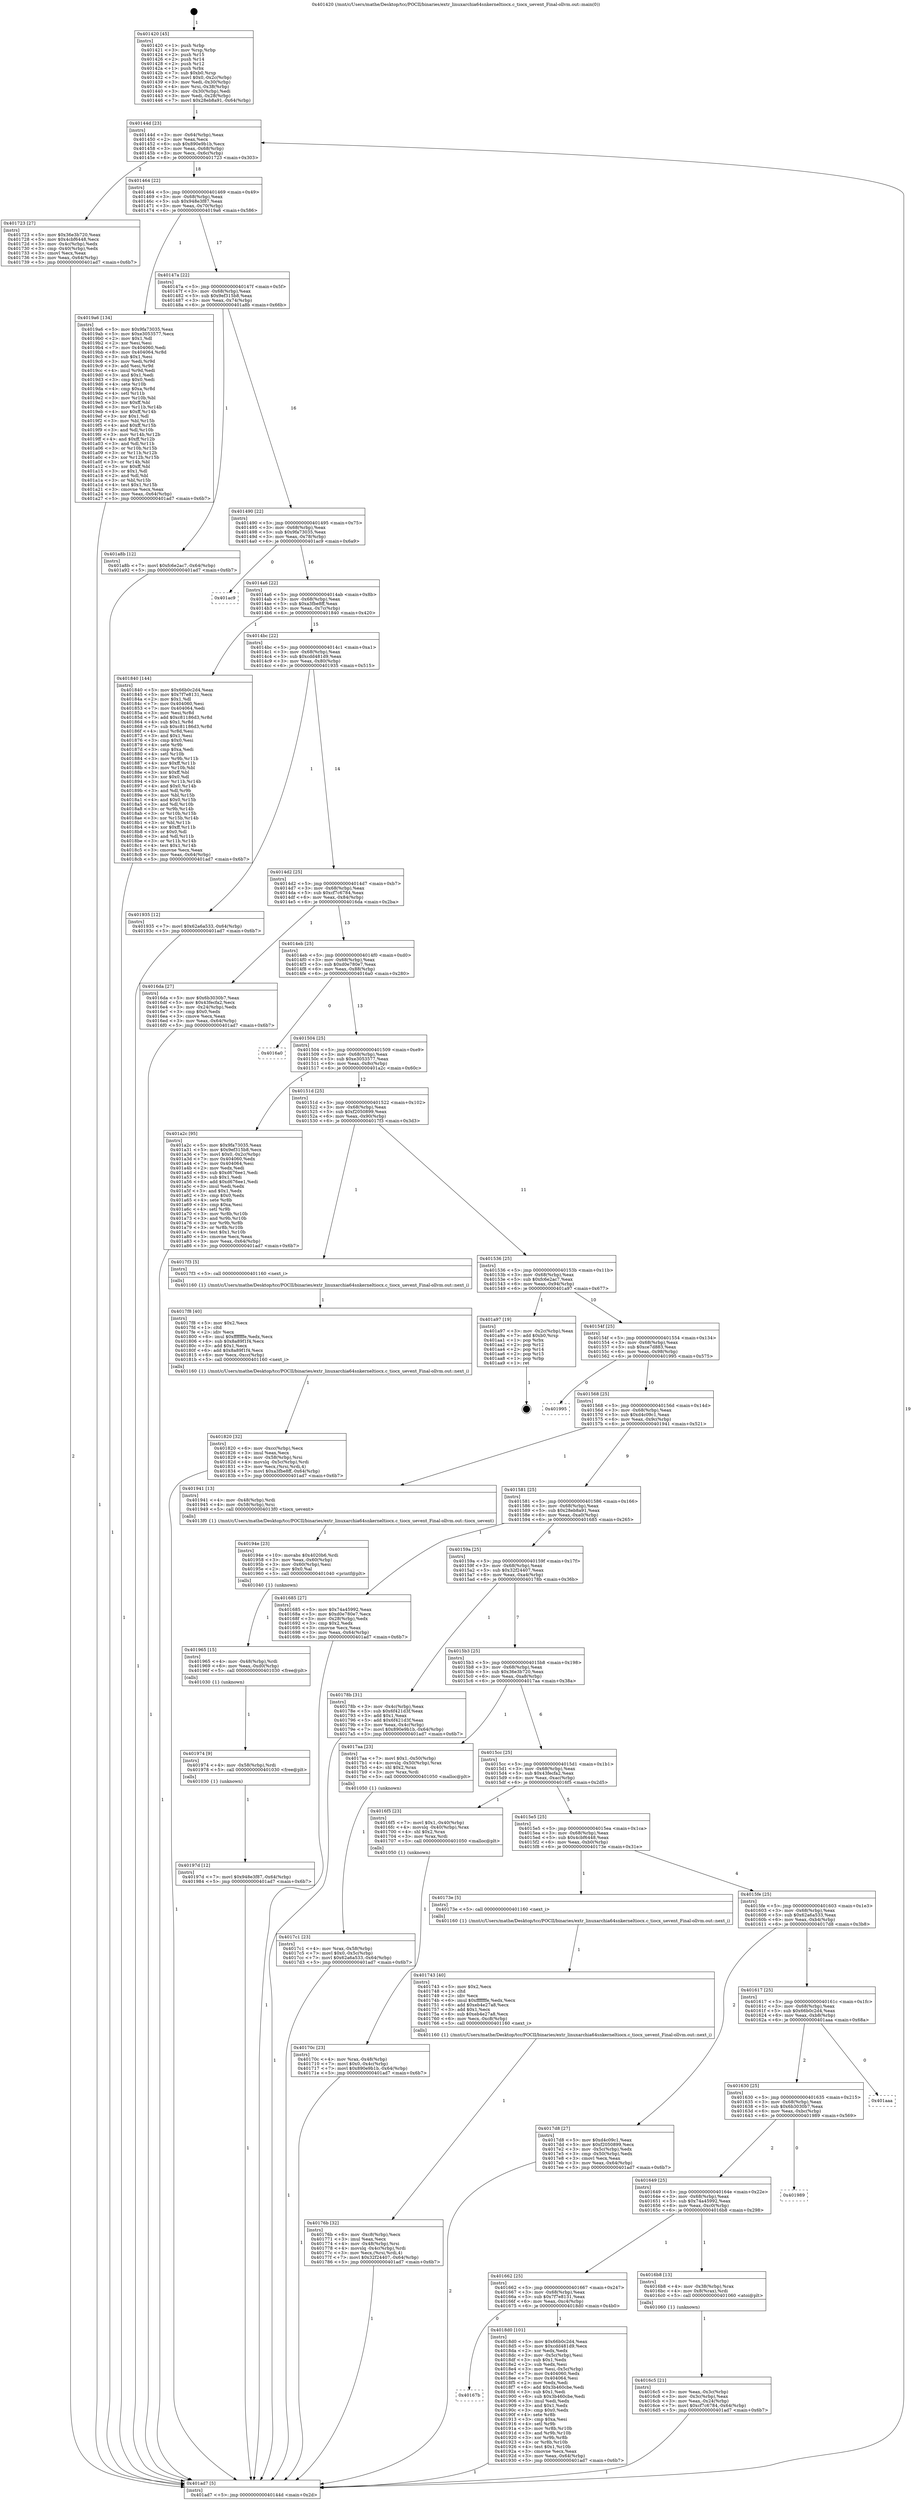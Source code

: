 digraph "0x401420" {
  label = "0x401420 (/mnt/c/Users/mathe/Desktop/tcc/POCII/binaries/extr_linuxarchia64snkerneltiocx.c_tiocx_uevent_Final-ollvm.out::main(0))"
  labelloc = "t"
  node[shape=record]

  Entry [label="",width=0.3,height=0.3,shape=circle,fillcolor=black,style=filled]
  "0x40144d" [label="{
     0x40144d [23]\l
     | [instrs]\l
     &nbsp;&nbsp;0x40144d \<+3\>: mov -0x64(%rbp),%eax\l
     &nbsp;&nbsp;0x401450 \<+2\>: mov %eax,%ecx\l
     &nbsp;&nbsp;0x401452 \<+6\>: sub $0x890e9b1b,%ecx\l
     &nbsp;&nbsp;0x401458 \<+3\>: mov %eax,-0x68(%rbp)\l
     &nbsp;&nbsp;0x40145b \<+3\>: mov %ecx,-0x6c(%rbp)\l
     &nbsp;&nbsp;0x40145e \<+6\>: je 0000000000401723 \<main+0x303\>\l
  }"]
  "0x401723" [label="{
     0x401723 [27]\l
     | [instrs]\l
     &nbsp;&nbsp;0x401723 \<+5\>: mov $0x36e3b720,%eax\l
     &nbsp;&nbsp;0x401728 \<+5\>: mov $0x4cbf6448,%ecx\l
     &nbsp;&nbsp;0x40172d \<+3\>: mov -0x4c(%rbp),%edx\l
     &nbsp;&nbsp;0x401730 \<+3\>: cmp -0x40(%rbp),%edx\l
     &nbsp;&nbsp;0x401733 \<+3\>: cmovl %ecx,%eax\l
     &nbsp;&nbsp;0x401736 \<+3\>: mov %eax,-0x64(%rbp)\l
     &nbsp;&nbsp;0x401739 \<+5\>: jmp 0000000000401ad7 \<main+0x6b7\>\l
  }"]
  "0x401464" [label="{
     0x401464 [22]\l
     | [instrs]\l
     &nbsp;&nbsp;0x401464 \<+5\>: jmp 0000000000401469 \<main+0x49\>\l
     &nbsp;&nbsp;0x401469 \<+3\>: mov -0x68(%rbp),%eax\l
     &nbsp;&nbsp;0x40146c \<+5\>: sub $0x948e3f87,%eax\l
     &nbsp;&nbsp;0x401471 \<+3\>: mov %eax,-0x70(%rbp)\l
     &nbsp;&nbsp;0x401474 \<+6\>: je 00000000004019a6 \<main+0x586\>\l
  }"]
  Exit [label="",width=0.3,height=0.3,shape=circle,fillcolor=black,style=filled,peripheries=2]
  "0x4019a6" [label="{
     0x4019a6 [134]\l
     | [instrs]\l
     &nbsp;&nbsp;0x4019a6 \<+5\>: mov $0x9fa73035,%eax\l
     &nbsp;&nbsp;0x4019ab \<+5\>: mov $0xe3053577,%ecx\l
     &nbsp;&nbsp;0x4019b0 \<+2\>: mov $0x1,%dl\l
     &nbsp;&nbsp;0x4019b2 \<+2\>: xor %esi,%esi\l
     &nbsp;&nbsp;0x4019b4 \<+7\>: mov 0x404060,%edi\l
     &nbsp;&nbsp;0x4019bb \<+8\>: mov 0x404064,%r8d\l
     &nbsp;&nbsp;0x4019c3 \<+3\>: sub $0x1,%esi\l
     &nbsp;&nbsp;0x4019c6 \<+3\>: mov %edi,%r9d\l
     &nbsp;&nbsp;0x4019c9 \<+3\>: add %esi,%r9d\l
     &nbsp;&nbsp;0x4019cc \<+4\>: imul %r9d,%edi\l
     &nbsp;&nbsp;0x4019d0 \<+3\>: and $0x1,%edi\l
     &nbsp;&nbsp;0x4019d3 \<+3\>: cmp $0x0,%edi\l
     &nbsp;&nbsp;0x4019d6 \<+4\>: sete %r10b\l
     &nbsp;&nbsp;0x4019da \<+4\>: cmp $0xa,%r8d\l
     &nbsp;&nbsp;0x4019de \<+4\>: setl %r11b\l
     &nbsp;&nbsp;0x4019e2 \<+3\>: mov %r10b,%bl\l
     &nbsp;&nbsp;0x4019e5 \<+3\>: xor $0xff,%bl\l
     &nbsp;&nbsp;0x4019e8 \<+3\>: mov %r11b,%r14b\l
     &nbsp;&nbsp;0x4019eb \<+4\>: xor $0xff,%r14b\l
     &nbsp;&nbsp;0x4019ef \<+3\>: xor $0x1,%dl\l
     &nbsp;&nbsp;0x4019f2 \<+3\>: mov %bl,%r15b\l
     &nbsp;&nbsp;0x4019f5 \<+4\>: and $0xff,%r15b\l
     &nbsp;&nbsp;0x4019f9 \<+3\>: and %dl,%r10b\l
     &nbsp;&nbsp;0x4019fc \<+3\>: mov %r14b,%r12b\l
     &nbsp;&nbsp;0x4019ff \<+4\>: and $0xff,%r12b\l
     &nbsp;&nbsp;0x401a03 \<+3\>: and %dl,%r11b\l
     &nbsp;&nbsp;0x401a06 \<+3\>: or %r10b,%r15b\l
     &nbsp;&nbsp;0x401a09 \<+3\>: or %r11b,%r12b\l
     &nbsp;&nbsp;0x401a0c \<+3\>: xor %r12b,%r15b\l
     &nbsp;&nbsp;0x401a0f \<+3\>: or %r14b,%bl\l
     &nbsp;&nbsp;0x401a12 \<+3\>: xor $0xff,%bl\l
     &nbsp;&nbsp;0x401a15 \<+3\>: or $0x1,%dl\l
     &nbsp;&nbsp;0x401a18 \<+2\>: and %dl,%bl\l
     &nbsp;&nbsp;0x401a1a \<+3\>: or %bl,%r15b\l
     &nbsp;&nbsp;0x401a1d \<+4\>: test $0x1,%r15b\l
     &nbsp;&nbsp;0x401a21 \<+3\>: cmovne %ecx,%eax\l
     &nbsp;&nbsp;0x401a24 \<+3\>: mov %eax,-0x64(%rbp)\l
     &nbsp;&nbsp;0x401a27 \<+5\>: jmp 0000000000401ad7 \<main+0x6b7\>\l
  }"]
  "0x40147a" [label="{
     0x40147a [22]\l
     | [instrs]\l
     &nbsp;&nbsp;0x40147a \<+5\>: jmp 000000000040147f \<main+0x5f\>\l
     &nbsp;&nbsp;0x40147f \<+3\>: mov -0x68(%rbp),%eax\l
     &nbsp;&nbsp;0x401482 \<+5\>: sub $0x9ef315b8,%eax\l
     &nbsp;&nbsp;0x401487 \<+3\>: mov %eax,-0x74(%rbp)\l
     &nbsp;&nbsp;0x40148a \<+6\>: je 0000000000401a8b \<main+0x66b\>\l
  }"]
  "0x40197d" [label="{
     0x40197d [12]\l
     | [instrs]\l
     &nbsp;&nbsp;0x40197d \<+7\>: movl $0x948e3f87,-0x64(%rbp)\l
     &nbsp;&nbsp;0x401984 \<+5\>: jmp 0000000000401ad7 \<main+0x6b7\>\l
  }"]
  "0x401a8b" [label="{
     0x401a8b [12]\l
     | [instrs]\l
     &nbsp;&nbsp;0x401a8b \<+7\>: movl $0xfc6e2ac7,-0x64(%rbp)\l
     &nbsp;&nbsp;0x401a92 \<+5\>: jmp 0000000000401ad7 \<main+0x6b7\>\l
  }"]
  "0x401490" [label="{
     0x401490 [22]\l
     | [instrs]\l
     &nbsp;&nbsp;0x401490 \<+5\>: jmp 0000000000401495 \<main+0x75\>\l
     &nbsp;&nbsp;0x401495 \<+3\>: mov -0x68(%rbp),%eax\l
     &nbsp;&nbsp;0x401498 \<+5\>: sub $0x9fa73035,%eax\l
     &nbsp;&nbsp;0x40149d \<+3\>: mov %eax,-0x78(%rbp)\l
     &nbsp;&nbsp;0x4014a0 \<+6\>: je 0000000000401ac9 \<main+0x6a9\>\l
  }"]
  "0x401974" [label="{
     0x401974 [9]\l
     | [instrs]\l
     &nbsp;&nbsp;0x401974 \<+4\>: mov -0x58(%rbp),%rdi\l
     &nbsp;&nbsp;0x401978 \<+5\>: call 0000000000401030 \<free@plt\>\l
     | [calls]\l
     &nbsp;&nbsp;0x401030 \{1\} (unknown)\l
  }"]
  "0x401ac9" [label="{
     0x401ac9\l
  }", style=dashed]
  "0x4014a6" [label="{
     0x4014a6 [22]\l
     | [instrs]\l
     &nbsp;&nbsp;0x4014a6 \<+5\>: jmp 00000000004014ab \<main+0x8b\>\l
     &nbsp;&nbsp;0x4014ab \<+3\>: mov -0x68(%rbp),%eax\l
     &nbsp;&nbsp;0x4014ae \<+5\>: sub $0xa3fbe8ff,%eax\l
     &nbsp;&nbsp;0x4014b3 \<+3\>: mov %eax,-0x7c(%rbp)\l
     &nbsp;&nbsp;0x4014b6 \<+6\>: je 0000000000401840 \<main+0x420\>\l
  }"]
  "0x401965" [label="{
     0x401965 [15]\l
     | [instrs]\l
     &nbsp;&nbsp;0x401965 \<+4\>: mov -0x48(%rbp),%rdi\l
     &nbsp;&nbsp;0x401969 \<+6\>: mov %eax,-0xd0(%rbp)\l
     &nbsp;&nbsp;0x40196f \<+5\>: call 0000000000401030 \<free@plt\>\l
     | [calls]\l
     &nbsp;&nbsp;0x401030 \{1\} (unknown)\l
  }"]
  "0x401840" [label="{
     0x401840 [144]\l
     | [instrs]\l
     &nbsp;&nbsp;0x401840 \<+5\>: mov $0x66b0c2d4,%eax\l
     &nbsp;&nbsp;0x401845 \<+5\>: mov $0x7f7e8131,%ecx\l
     &nbsp;&nbsp;0x40184a \<+2\>: mov $0x1,%dl\l
     &nbsp;&nbsp;0x40184c \<+7\>: mov 0x404060,%esi\l
     &nbsp;&nbsp;0x401853 \<+7\>: mov 0x404064,%edi\l
     &nbsp;&nbsp;0x40185a \<+3\>: mov %esi,%r8d\l
     &nbsp;&nbsp;0x40185d \<+7\>: add $0xc81186d3,%r8d\l
     &nbsp;&nbsp;0x401864 \<+4\>: sub $0x1,%r8d\l
     &nbsp;&nbsp;0x401868 \<+7\>: sub $0xc81186d3,%r8d\l
     &nbsp;&nbsp;0x40186f \<+4\>: imul %r8d,%esi\l
     &nbsp;&nbsp;0x401873 \<+3\>: and $0x1,%esi\l
     &nbsp;&nbsp;0x401876 \<+3\>: cmp $0x0,%esi\l
     &nbsp;&nbsp;0x401879 \<+4\>: sete %r9b\l
     &nbsp;&nbsp;0x40187d \<+3\>: cmp $0xa,%edi\l
     &nbsp;&nbsp;0x401880 \<+4\>: setl %r10b\l
     &nbsp;&nbsp;0x401884 \<+3\>: mov %r9b,%r11b\l
     &nbsp;&nbsp;0x401887 \<+4\>: xor $0xff,%r11b\l
     &nbsp;&nbsp;0x40188b \<+3\>: mov %r10b,%bl\l
     &nbsp;&nbsp;0x40188e \<+3\>: xor $0xff,%bl\l
     &nbsp;&nbsp;0x401891 \<+3\>: xor $0x0,%dl\l
     &nbsp;&nbsp;0x401894 \<+3\>: mov %r11b,%r14b\l
     &nbsp;&nbsp;0x401897 \<+4\>: and $0x0,%r14b\l
     &nbsp;&nbsp;0x40189b \<+3\>: and %dl,%r9b\l
     &nbsp;&nbsp;0x40189e \<+3\>: mov %bl,%r15b\l
     &nbsp;&nbsp;0x4018a1 \<+4\>: and $0x0,%r15b\l
     &nbsp;&nbsp;0x4018a5 \<+3\>: and %dl,%r10b\l
     &nbsp;&nbsp;0x4018a8 \<+3\>: or %r9b,%r14b\l
     &nbsp;&nbsp;0x4018ab \<+3\>: or %r10b,%r15b\l
     &nbsp;&nbsp;0x4018ae \<+3\>: xor %r15b,%r14b\l
     &nbsp;&nbsp;0x4018b1 \<+3\>: or %bl,%r11b\l
     &nbsp;&nbsp;0x4018b4 \<+4\>: xor $0xff,%r11b\l
     &nbsp;&nbsp;0x4018b8 \<+3\>: or $0x0,%dl\l
     &nbsp;&nbsp;0x4018bb \<+3\>: and %dl,%r11b\l
     &nbsp;&nbsp;0x4018be \<+3\>: or %r11b,%r14b\l
     &nbsp;&nbsp;0x4018c1 \<+4\>: test $0x1,%r14b\l
     &nbsp;&nbsp;0x4018c5 \<+3\>: cmovne %ecx,%eax\l
     &nbsp;&nbsp;0x4018c8 \<+3\>: mov %eax,-0x64(%rbp)\l
     &nbsp;&nbsp;0x4018cb \<+5\>: jmp 0000000000401ad7 \<main+0x6b7\>\l
  }"]
  "0x4014bc" [label="{
     0x4014bc [22]\l
     | [instrs]\l
     &nbsp;&nbsp;0x4014bc \<+5\>: jmp 00000000004014c1 \<main+0xa1\>\l
     &nbsp;&nbsp;0x4014c1 \<+3\>: mov -0x68(%rbp),%eax\l
     &nbsp;&nbsp;0x4014c4 \<+5\>: sub $0xcdd481d9,%eax\l
     &nbsp;&nbsp;0x4014c9 \<+3\>: mov %eax,-0x80(%rbp)\l
     &nbsp;&nbsp;0x4014cc \<+6\>: je 0000000000401935 \<main+0x515\>\l
  }"]
  "0x40194e" [label="{
     0x40194e [23]\l
     | [instrs]\l
     &nbsp;&nbsp;0x40194e \<+10\>: movabs $0x4020b6,%rdi\l
     &nbsp;&nbsp;0x401958 \<+3\>: mov %eax,-0x60(%rbp)\l
     &nbsp;&nbsp;0x40195b \<+3\>: mov -0x60(%rbp),%esi\l
     &nbsp;&nbsp;0x40195e \<+2\>: mov $0x0,%al\l
     &nbsp;&nbsp;0x401960 \<+5\>: call 0000000000401040 \<printf@plt\>\l
     | [calls]\l
     &nbsp;&nbsp;0x401040 \{1\} (unknown)\l
  }"]
  "0x401935" [label="{
     0x401935 [12]\l
     | [instrs]\l
     &nbsp;&nbsp;0x401935 \<+7\>: movl $0x62a6a533,-0x64(%rbp)\l
     &nbsp;&nbsp;0x40193c \<+5\>: jmp 0000000000401ad7 \<main+0x6b7\>\l
  }"]
  "0x4014d2" [label="{
     0x4014d2 [25]\l
     | [instrs]\l
     &nbsp;&nbsp;0x4014d2 \<+5\>: jmp 00000000004014d7 \<main+0xb7\>\l
     &nbsp;&nbsp;0x4014d7 \<+3\>: mov -0x68(%rbp),%eax\l
     &nbsp;&nbsp;0x4014da \<+5\>: sub $0xcf7c6784,%eax\l
     &nbsp;&nbsp;0x4014df \<+6\>: mov %eax,-0x84(%rbp)\l
     &nbsp;&nbsp;0x4014e5 \<+6\>: je 00000000004016da \<main+0x2ba\>\l
  }"]
  "0x40167b" [label="{
     0x40167b\l
  }", style=dashed]
  "0x4016da" [label="{
     0x4016da [27]\l
     | [instrs]\l
     &nbsp;&nbsp;0x4016da \<+5\>: mov $0x6b3030b7,%eax\l
     &nbsp;&nbsp;0x4016df \<+5\>: mov $0x43fecfa2,%ecx\l
     &nbsp;&nbsp;0x4016e4 \<+3\>: mov -0x24(%rbp),%edx\l
     &nbsp;&nbsp;0x4016e7 \<+3\>: cmp $0x0,%edx\l
     &nbsp;&nbsp;0x4016ea \<+3\>: cmove %ecx,%eax\l
     &nbsp;&nbsp;0x4016ed \<+3\>: mov %eax,-0x64(%rbp)\l
     &nbsp;&nbsp;0x4016f0 \<+5\>: jmp 0000000000401ad7 \<main+0x6b7\>\l
  }"]
  "0x4014eb" [label="{
     0x4014eb [25]\l
     | [instrs]\l
     &nbsp;&nbsp;0x4014eb \<+5\>: jmp 00000000004014f0 \<main+0xd0\>\l
     &nbsp;&nbsp;0x4014f0 \<+3\>: mov -0x68(%rbp),%eax\l
     &nbsp;&nbsp;0x4014f3 \<+5\>: sub $0xd0e780e7,%eax\l
     &nbsp;&nbsp;0x4014f8 \<+6\>: mov %eax,-0x88(%rbp)\l
     &nbsp;&nbsp;0x4014fe \<+6\>: je 00000000004016a0 \<main+0x280\>\l
  }"]
  "0x4018d0" [label="{
     0x4018d0 [101]\l
     | [instrs]\l
     &nbsp;&nbsp;0x4018d0 \<+5\>: mov $0x66b0c2d4,%eax\l
     &nbsp;&nbsp;0x4018d5 \<+5\>: mov $0xcdd481d9,%ecx\l
     &nbsp;&nbsp;0x4018da \<+2\>: xor %edx,%edx\l
     &nbsp;&nbsp;0x4018dc \<+3\>: mov -0x5c(%rbp),%esi\l
     &nbsp;&nbsp;0x4018df \<+3\>: sub $0x1,%edx\l
     &nbsp;&nbsp;0x4018e2 \<+2\>: sub %edx,%esi\l
     &nbsp;&nbsp;0x4018e4 \<+3\>: mov %esi,-0x5c(%rbp)\l
     &nbsp;&nbsp;0x4018e7 \<+7\>: mov 0x404060,%edx\l
     &nbsp;&nbsp;0x4018ee \<+7\>: mov 0x404064,%esi\l
     &nbsp;&nbsp;0x4018f5 \<+2\>: mov %edx,%edi\l
     &nbsp;&nbsp;0x4018f7 \<+6\>: add $0x3b460cbe,%edi\l
     &nbsp;&nbsp;0x4018fd \<+3\>: sub $0x1,%edi\l
     &nbsp;&nbsp;0x401900 \<+6\>: sub $0x3b460cbe,%edi\l
     &nbsp;&nbsp;0x401906 \<+3\>: imul %edi,%edx\l
     &nbsp;&nbsp;0x401909 \<+3\>: and $0x1,%edx\l
     &nbsp;&nbsp;0x40190c \<+3\>: cmp $0x0,%edx\l
     &nbsp;&nbsp;0x40190f \<+4\>: sete %r8b\l
     &nbsp;&nbsp;0x401913 \<+3\>: cmp $0xa,%esi\l
     &nbsp;&nbsp;0x401916 \<+4\>: setl %r9b\l
     &nbsp;&nbsp;0x40191a \<+3\>: mov %r8b,%r10b\l
     &nbsp;&nbsp;0x40191d \<+3\>: and %r9b,%r10b\l
     &nbsp;&nbsp;0x401920 \<+3\>: xor %r9b,%r8b\l
     &nbsp;&nbsp;0x401923 \<+3\>: or %r8b,%r10b\l
     &nbsp;&nbsp;0x401926 \<+4\>: test $0x1,%r10b\l
     &nbsp;&nbsp;0x40192a \<+3\>: cmovne %ecx,%eax\l
     &nbsp;&nbsp;0x40192d \<+3\>: mov %eax,-0x64(%rbp)\l
     &nbsp;&nbsp;0x401930 \<+5\>: jmp 0000000000401ad7 \<main+0x6b7\>\l
  }"]
  "0x4016a0" [label="{
     0x4016a0\l
  }", style=dashed]
  "0x401504" [label="{
     0x401504 [25]\l
     | [instrs]\l
     &nbsp;&nbsp;0x401504 \<+5\>: jmp 0000000000401509 \<main+0xe9\>\l
     &nbsp;&nbsp;0x401509 \<+3\>: mov -0x68(%rbp),%eax\l
     &nbsp;&nbsp;0x40150c \<+5\>: sub $0xe3053577,%eax\l
     &nbsp;&nbsp;0x401511 \<+6\>: mov %eax,-0x8c(%rbp)\l
     &nbsp;&nbsp;0x401517 \<+6\>: je 0000000000401a2c \<main+0x60c\>\l
  }"]
  "0x401820" [label="{
     0x401820 [32]\l
     | [instrs]\l
     &nbsp;&nbsp;0x401820 \<+6\>: mov -0xcc(%rbp),%ecx\l
     &nbsp;&nbsp;0x401826 \<+3\>: imul %eax,%ecx\l
     &nbsp;&nbsp;0x401829 \<+4\>: mov -0x58(%rbp),%rsi\l
     &nbsp;&nbsp;0x40182d \<+4\>: movslq -0x5c(%rbp),%rdi\l
     &nbsp;&nbsp;0x401831 \<+3\>: mov %ecx,(%rsi,%rdi,4)\l
     &nbsp;&nbsp;0x401834 \<+7\>: movl $0xa3fbe8ff,-0x64(%rbp)\l
     &nbsp;&nbsp;0x40183b \<+5\>: jmp 0000000000401ad7 \<main+0x6b7\>\l
  }"]
  "0x401a2c" [label="{
     0x401a2c [95]\l
     | [instrs]\l
     &nbsp;&nbsp;0x401a2c \<+5\>: mov $0x9fa73035,%eax\l
     &nbsp;&nbsp;0x401a31 \<+5\>: mov $0x9ef315b8,%ecx\l
     &nbsp;&nbsp;0x401a36 \<+7\>: movl $0x0,-0x2c(%rbp)\l
     &nbsp;&nbsp;0x401a3d \<+7\>: mov 0x404060,%edx\l
     &nbsp;&nbsp;0x401a44 \<+7\>: mov 0x404064,%esi\l
     &nbsp;&nbsp;0x401a4b \<+2\>: mov %edx,%edi\l
     &nbsp;&nbsp;0x401a4d \<+6\>: sub $0xd676ee1,%edi\l
     &nbsp;&nbsp;0x401a53 \<+3\>: sub $0x1,%edi\l
     &nbsp;&nbsp;0x401a56 \<+6\>: add $0xd676ee1,%edi\l
     &nbsp;&nbsp;0x401a5c \<+3\>: imul %edi,%edx\l
     &nbsp;&nbsp;0x401a5f \<+3\>: and $0x1,%edx\l
     &nbsp;&nbsp;0x401a62 \<+3\>: cmp $0x0,%edx\l
     &nbsp;&nbsp;0x401a65 \<+4\>: sete %r8b\l
     &nbsp;&nbsp;0x401a69 \<+3\>: cmp $0xa,%esi\l
     &nbsp;&nbsp;0x401a6c \<+4\>: setl %r9b\l
     &nbsp;&nbsp;0x401a70 \<+3\>: mov %r8b,%r10b\l
     &nbsp;&nbsp;0x401a73 \<+3\>: and %r9b,%r10b\l
     &nbsp;&nbsp;0x401a76 \<+3\>: xor %r9b,%r8b\l
     &nbsp;&nbsp;0x401a79 \<+3\>: or %r8b,%r10b\l
     &nbsp;&nbsp;0x401a7c \<+4\>: test $0x1,%r10b\l
     &nbsp;&nbsp;0x401a80 \<+3\>: cmovne %ecx,%eax\l
     &nbsp;&nbsp;0x401a83 \<+3\>: mov %eax,-0x64(%rbp)\l
     &nbsp;&nbsp;0x401a86 \<+5\>: jmp 0000000000401ad7 \<main+0x6b7\>\l
  }"]
  "0x40151d" [label="{
     0x40151d [25]\l
     | [instrs]\l
     &nbsp;&nbsp;0x40151d \<+5\>: jmp 0000000000401522 \<main+0x102\>\l
     &nbsp;&nbsp;0x401522 \<+3\>: mov -0x68(%rbp),%eax\l
     &nbsp;&nbsp;0x401525 \<+5\>: sub $0xf2050899,%eax\l
     &nbsp;&nbsp;0x40152a \<+6\>: mov %eax,-0x90(%rbp)\l
     &nbsp;&nbsp;0x401530 \<+6\>: je 00000000004017f3 \<main+0x3d3\>\l
  }"]
  "0x4017f8" [label="{
     0x4017f8 [40]\l
     | [instrs]\l
     &nbsp;&nbsp;0x4017f8 \<+5\>: mov $0x2,%ecx\l
     &nbsp;&nbsp;0x4017fd \<+1\>: cltd\l
     &nbsp;&nbsp;0x4017fe \<+2\>: idiv %ecx\l
     &nbsp;&nbsp;0x401800 \<+6\>: imul $0xfffffffe,%edx,%ecx\l
     &nbsp;&nbsp;0x401806 \<+6\>: sub $0x8a89f1f4,%ecx\l
     &nbsp;&nbsp;0x40180c \<+3\>: add $0x1,%ecx\l
     &nbsp;&nbsp;0x40180f \<+6\>: add $0x8a89f1f4,%ecx\l
     &nbsp;&nbsp;0x401815 \<+6\>: mov %ecx,-0xcc(%rbp)\l
     &nbsp;&nbsp;0x40181b \<+5\>: call 0000000000401160 \<next_i\>\l
     | [calls]\l
     &nbsp;&nbsp;0x401160 \{1\} (/mnt/c/Users/mathe/Desktop/tcc/POCII/binaries/extr_linuxarchia64snkerneltiocx.c_tiocx_uevent_Final-ollvm.out::next_i)\l
  }"]
  "0x4017f3" [label="{
     0x4017f3 [5]\l
     | [instrs]\l
     &nbsp;&nbsp;0x4017f3 \<+5\>: call 0000000000401160 \<next_i\>\l
     | [calls]\l
     &nbsp;&nbsp;0x401160 \{1\} (/mnt/c/Users/mathe/Desktop/tcc/POCII/binaries/extr_linuxarchia64snkerneltiocx.c_tiocx_uevent_Final-ollvm.out::next_i)\l
  }"]
  "0x401536" [label="{
     0x401536 [25]\l
     | [instrs]\l
     &nbsp;&nbsp;0x401536 \<+5\>: jmp 000000000040153b \<main+0x11b\>\l
     &nbsp;&nbsp;0x40153b \<+3\>: mov -0x68(%rbp),%eax\l
     &nbsp;&nbsp;0x40153e \<+5\>: sub $0xfc6e2ac7,%eax\l
     &nbsp;&nbsp;0x401543 \<+6\>: mov %eax,-0x94(%rbp)\l
     &nbsp;&nbsp;0x401549 \<+6\>: je 0000000000401a97 \<main+0x677\>\l
  }"]
  "0x4017c1" [label="{
     0x4017c1 [23]\l
     | [instrs]\l
     &nbsp;&nbsp;0x4017c1 \<+4\>: mov %rax,-0x58(%rbp)\l
     &nbsp;&nbsp;0x4017c5 \<+7\>: movl $0x0,-0x5c(%rbp)\l
     &nbsp;&nbsp;0x4017cc \<+7\>: movl $0x62a6a533,-0x64(%rbp)\l
     &nbsp;&nbsp;0x4017d3 \<+5\>: jmp 0000000000401ad7 \<main+0x6b7\>\l
  }"]
  "0x401a97" [label="{
     0x401a97 [19]\l
     | [instrs]\l
     &nbsp;&nbsp;0x401a97 \<+3\>: mov -0x2c(%rbp),%eax\l
     &nbsp;&nbsp;0x401a9a \<+7\>: add $0xb0,%rsp\l
     &nbsp;&nbsp;0x401aa1 \<+1\>: pop %rbx\l
     &nbsp;&nbsp;0x401aa2 \<+2\>: pop %r12\l
     &nbsp;&nbsp;0x401aa4 \<+2\>: pop %r14\l
     &nbsp;&nbsp;0x401aa6 \<+2\>: pop %r15\l
     &nbsp;&nbsp;0x401aa8 \<+1\>: pop %rbp\l
     &nbsp;&nbsp;0x401aa9 \<+1\>: ret\l
  }"]
  "0x40154f" [label="{
     0x40154f [25]\l
     | [instrs]\l
     &nbsp;&nbsp;0x40154f \<+5\>: jmp 0000000000401554 \<main+0x134\>\l
     &nbsp;&nbsp;0x401554 \<+3\>: mov -0x68(%rbp),%eax\l
     &nbsp;&nbsp;0x401557 \<+5\>: sub $0xce7d883,%eax\l
     &nbsp;&nbsp;0x40155c \<+6\>: mov %eax,-0x98(%rbp)\l
     &nbsp;&nbsp;0x401562 \<+6\>: je 0000000000401995 \<main+0x575\>\l
  }"]
  "0x40176b" [label="{
     0x40176b [32]\l
     | [instrs]\l
     &nbsp;&nbsp;0x40176b \<+6\>: mov -0xc8(%rbp),%ecx\l
     &nbsp;&nbsp;0x401771 \<+3\>: imul %eax,%ecx\l
     &nbsp;&nbsp;0x401774 \<+4\>: mov -0x48(%rbp),%rsi\l
     &nbsp;&nbsp;0x401778 \<+4\>: movslq -0x4c(%rbp),%rdi\l
     &nbsp;&nbsp;0x40177c \<+3\>: mov %ecx,(%rsi,%rdi,4)\l
     &nbsp;&nbsp;0x40177f \<+7\>: movl $0x32f24407,-0x64(%rbp)\l
     &nbsp;&nbsp;0x401786 \<+5\>: jmp 0000000000401ad7 \<main+0x6b7\>\l
  }"]
  "0x401995" [label="{
     0x401995\l
  }", style=dashed]
  "0x401568" [label="{
     0x401568 [25]\l
     | [instrs]\l
     &nbsp;&nbsp;0x401568 \<+5\>: jmp 000000000040156d \<main+0x14d\>\l
     &nbsp;&nbsp;0x40156d \<+3\>: mov -0x68(%rbp),%eax\l
     &nbsp;&nbsp;0x401570 \<+5\>: sub $0xd4c09c1,%eax\l
     &nbsp;&nbsp;0x401575 \<+6\>: mov %eax,-0x9c(%rbp)\l
     &nbsp;&nbsp;0x40157b \<+6\>: je 0000000000401941 \<main+0x521\>\l
  }"]
  "0x401743" [label="{
     0x401743 [40]\l
     | [instrs]\l
     &nbsp;&nbsp;0x401743 \<+5\>: mov $0x2,%ecx\l
     &nbsp;&nbsp;0x401748 \<+1\>: cltd\l
     &nbsp;&nbsp;0x401749 \<+2\>: idiv %ecx\l
     &nbsp;&nbsp;0x40174b \<+6\>: imul $0xfffffffe,%edx,%ecx\l
     &nbsp;&nbsp;0x401751 \<+6\>: add $0xeb4e27a8,%ecx\l
     &nbsp;&nbsp;0x401757 \<+3\>: add $0x1,%ecx\l
     &nbsp;&nbsp;0x40175a \<+6\>: sub $0xeb4e27a8,%ecx\l
     &nbsp;&nbsp;0x401760 \<+6\>: mov %ecx,-0xc8(%rbp)\l
     &nbsp;&nbsp;0x401766 \<+5\>: call 0000000000401160 \<next_i\>\l
     | [calls]\l
     &nbsp;&nbsp;0x401160 \{1\} (/mnt/c/Users/mathe/Desktop/tcc/POCII/binaries/extr_linuxarchia64snkerneltiocx.c_tiocx_uevent_Final-ollvm.out::next_i)\l
  }"]
  "0x401941" [label="{
     0x401941 [13]\l
     | [instrs]\l
     &nbsp;&nbsp;0x401941 \<+4\>: mov -0x48(%rbp),%rdi\l
     &nbsp;&nbsp;0x401945 \<+4\>: mov -0x58(%rbp),%rsi\l
     &nbsp;&nbsp;0x401949 \<+5\>: call 00000000004013f0 \<tiocx_uevent\>\l
     | [calls]\l
     &nbsp;&nbsp;0x4013f0 \{1\} (/mnt/c/Users/mathe/Desktop/tcc/POCII/binaries/extr_linuxarchia64snkerneltiocx.c_tiocx_uevent_Final-ollvm.out::tiocx_uevent)\l
  }"]
  "0x401581" [label="{
     0x401581 [25]\l
     | [instrs]\l
     &nbsp;&nbsp;0x401581 \<+5\>: jmp 0000000000401586 \<main+0x166\>\l
     &nbsp;&nbsp;0x401586 \<+3\>: mov -0x68(%rbp),%eax\l
     &nbsp;&nbsp;0x401589 \<+5\>: sub $0x28eb8a91,%eax\l
     &nbsp;&nbsp;0x40158e \<+6\>: mov %eax,-0xa0(%rbp)\l
     &nbsp;&nbsp;0x401594 \<+6\>: je 0000000000401685 \<main+0x265\>\l
  }"]
  "0x40170c" [label="{
     0x40170c [23]\l
     | [instrs]\l
     &nbsp;&nbsp;0x40170c \<+4\>: mov %rax,-0x48(%rbp)\l
     &nbsp;&nbsp;0x401710 \<+7\>: movl $0x0,-0x4c(%rbp)\l
     &nbsp;&nbsp;0x401717 \<+7\>: movl $0x890e9b1b,-0x64(%rbp)\l
     &nbsp;&nbsp;0x40171e \<+5\>: jmp 0000000000401ad7 \<main+0x6b7\>\l
  }"]
  "0x401685" [label="{
     0x401685 [27]\l
     | [instrs]\l
     &nbsp;&nbsp;0x401685 \<+5\>: mov $0x74a45992,%eax\l
     &nbsp;&nbsp;0x40168a \<+5\>: mov $0xd0e780e7,%ecx\l
     &nbsp;&nbsp;0x40168f \<+3\>: mov -0x28(%rbp),%edx\l
     &nbsp;&nbsp;0x401692 \<+3\>: cmp $0x2,%edx\l
     &nbsp;&nbsp;0x401695 \<+3\>: cmovne %ecx,%eax\l
     &nbsp;&nbsp;0x401698 \<+3\>: mov %eax,-0x64(%rbp)\l
     &nbsp;&nbsp;0x40169b \<+5\>: jmp 0000000000401ad7 \<main+0x6b7\>\l
  }"]
  "0x40159a" [label="{
     0x40159a [25]\l
     | [instrs]\l
     &nbsp;&nbsp;0x40159a \<+5\>: jmp 000000000040159f \<main+0x17f\>\l
     &nbsp;&nbsp;0x40159f \<+3\>: mov -0x68(%rbp),%eax\l
     &nbsp;&nbsp;0x4015a2 \<+5\>: sub $0x32f24407,%eax\l
     &nbsp;&nbsp;0x4015a7 \<+6\>: mov %eax,-0xa4(%rbp)\l
     &nbsp;&nbsp;0x4015ad \<+6\>: je 000000000040178b \<main+0x36b\>\l
  }"]
  "0x401ad7" [label="{
     0x401ad7 [5]\l
     | [instrs]\l
     &nbsp;&nbsp;0x401ad7 \<+5\>: jmp 000000000040144d \<main+0x2d\>\l
  }"]
  "0x401420" [label="{
     0x401420 [45]\l
     | [instrs]\l
     &nbsp;&nbsp;0x401420 \<+1\>: push %rbp\l
     &nbsp;&nbsp;0x401421 \<+3\>: mov %rsp,%rbp\l
     &nbsp;&nbsp;0x401424 \<+2\>: push %r15\l
     &nbsp;&nbsp;0x401426 \<+2\>: push %r14\l
     &nbsp;&nbsp;0x401428 \<+2\>: push %r12\l
     &nbsp;&nbsp;0x40142a \<+1\>: push %rbx\l
     &nbsp;&nbsp;0x40142b \<+7\>: sub $0xb0,%rsp\l
     &nbsp;&nbsp;0x401432 \<+7\>: movl $0x0,-0x2c(%rbp)\l
     &nbsp;&nbsp;0x401439 \<+3\>: mov %edi,-0x30(%rbp)\l
     &nbsp;&nbsp;0x40143c \<+4\>: mov %rsi,-0x38(%rbp)\l
     &nbsp;&nbsp;0x401440 \<+3\>: mov -0x30(%rbp),%edi\l
     &nbsp;&nbsp;0x401443 \<+3\>: mov %edi,-0x28(%rbp)\l
     &nbsp;&nbsp;0x401446 \<+7\>: movl $0x28eb8a91,-0x64(%rbp)\l
  }"]
  "0x4016c5" [label="{
     0x4016c5 [21]\l
     | [instrs]\l
     &nbsp;&nbsp;0x4016c5 \<+3\>: mov %eax,-0x3c(%rbp)\l
     &nbsp;&nbsp;0x4016c8 \<+3\>: mov -0x3c(%rbp),%eax\l
     &nbsp;&nbsp;0x4016cb \<+3\>: mov %eax,-0x24(%rbp)\l
     &nbsp;&nbsp;0x4016ce \<+7\>: movl $0xcf7c6784,-0x64(%rbp)\l
     &nbsp;&nbsp;0x4016d5 \<+5\>: jmp 0000000000401ad7 \<main+0x6b7\>\l
  }"]
  "0x40178b" [label="{
     0x40178b [31]\l
     | [instrs]\l
     &nbsp;&nbsp;0x40178b \<+3\>: mov -0x4c(%rbp),%eax\l
     &nbsp;&nbsp;0x40178e \<+5\>: sub $0x6f421d3f,%eax\l
     &nbsp;&nbsp;0x401793 \<+3\>: add $0x1,%eax\l
     &nbsp;&nbsp;0x401796 \<+5\>: add $0x6f421d3f,%eax\l
     &nbsp;&nbsp;0x40179b \<+3\>: mov %eax,-0x4c(%rbp)\l
     &nbsp;&nbsp;0x40179e \<+7\>: movl $0x890e9b1b,-0x64(%rbp)\l
     &nbsp;&nbsp;0x4017a5 \<+5\>: jmp 0000000000401ad7 \<main+0x6b7\>\l
  }"]
  "0x4015b3" [label="{
     0x4015b3 [25]\l
     | [instrs]\l
     &nbsp;&nbsp;0x4015b3 \<+5\>: jmp 00000000004015b8 \<main+0x198\>\l
     &nbsp;&nbsp;0x4015b8 \<+3\>: mov -0x68(%rbp),%eax\l
     &nbsp;&nbsp;0x4015bb \<+5\>: sub $0x36e3b720,%eax\l
     &nbsp;&nbsp;0x4015c0 \<+6\>: mov %eax,-0xa8(%rbp)\l
     &nbsp;&nbsp;0x4015c6 \<+6\>: je 00000000004017aa \<main+0x38a\>\l
  }"]
  "0x401662" [label="{
     0x401662 [25]\l
     | [instrs]\l
     &nbsp;&nbsp;0x401662 \<+5\>: jmp 0000000000401667 \<main+0x247\>\l
     &nbsp;&nbsp;0x401667 \<+3\>: mov -0x68(%rbp),%eax\l
     &nbsp;&nbsp;0x40166a \<+5\>: sub $0x7f7e8131,%eax\l
     &nbsp;&nbsp;0x40166f \<+6\>: mov %eax,-0xc4(%rbp)\l
     &nbsp;&nbsp;0x401675 \<+6\>: je 00000000004018d0 \<main+0x4b0\>\l
  }"]
  "0x4017aa" [label="{
     0x4017aa [23]\l
     | [instrs]\l
     &nbsp;&nbsp;0x4017aa \<+7\>: movl $0x1,-0x50(%rbp)\l
     &nbsp;&nbsp;0x4017b1 \<+4\>: movslq -0x50(%rbp),%rax\l
     &nbsp;&nbsp;0x4017b5 \<+4\>: shl $0x2,%rax\l
     &nbsp;&nbsp;0x4017b9 \<+3\>: mov %rax,%rdi\l
     &nbsp;&nbsp;0x4017bc \<+5\>: call 0000000000401050 \<malloc@plt\>\l
     | [calls]\l
     &nbsp;&nbsp;0x401050 \{1\} (unknown)\l
  }"]
  "0x4015cc" [label="{
     0x4015cc [25]\l
     | [instrs]\l
     &nbsp;&nbsp;0x4015cc \<+5\>: jmp 00000000004015d1 \<main+0x1b1\>\l
     &nbsp;&nbsp;0x4015d1 \<+3\>: mov -0x68(%rbp),%eax\l
     &nbsp;&nbsp;0x4015d4 \<+5\>: sub $0x43fecfa2,%eax\l
     &nbsp;&nbsp;0x4015d9 \<+6\>: mov %eax,-0xac(%rbp)\l
     &nbsp;&nbsp;0x4015df \<+6\>: je 00000000004016f5 \<main+0x2d5\>\l
  }"]
  "0x4016b8" [label="{
     0x4016b8 [13]\l
     | [instrs]\l
     &nbsp;&nbsp;0x4016b8 \<+4\>: mov -0x38(%rbp),%rax\l
     &nbsp;&nbsp;0x4016bc \<+4\>: mov 0x8(%rax),%rdi\l
     &nbsp;&nbsp;0x4016c0 \<+5\>: call 0000000000401060 \<atoi@plt\>\l
     | [calls]\l
     &nbsp;&nbsp;0x401060 \{1\} (unknown)\l
  }"]
  "0x4016f5" [label="{
     0x4016f5 [23]\l
     | [instrs]\l
     &nbsp;&nbsp;0x4016f5 \<+7\>: movl $0x1,-0x40(%rbp)\l
     &nbsp;&nbsp;0x4016fc \<+4\>: movslq -0x40(%rbp),%rax\l
     &nbsp;&nbsp;0x401700 \<+4\>: shl $0x2,%rax\l
     &nbsp;&nbsp;0x401704 \<+3\>: mov %rax,%rdi\l
     &nbsp;&nbsp;0x401707 \<+5\>: call 0000000000401050 \<malloc@plt\>\l
     | [calls]\l
     &nbsp;&nbsp;0x401050 \{1\} (unknown)\l
  }"]
  "0x4015e5" [label="{
     0x4015e5 [25]\l
     | [instrs]\l
     &nbsp;&nbsp;0x4015e5 \<+5\>: jmp 00000000004015ea \<main+0x1ca\>\l
     &nbsp;&nbsp;0x4015ea \<+3\>: mov -0x68(%rbp),%eax\l
     &nbsp;&nbsp;0x4015ed \<+5\>: sub $0x4cbf6448,%eax\l
     &nbsp;&nbsp;0x4015f2 \<+6\>: mov %eax,-0xb0(%rbp)\l
     &nbsp;&nbsp;0x4015f8 \<+6\>: je 000000000040173e \<main+0x31e\>\l
  }"]
  "0x401649" [label="{
     0x401649 [25]\l
     | [instrs]\l
     &nbsp;&nbsp;0x401649 \<+5\>: jmp 000000000040164e \<main+0x22e\>\l
     &nbsp;&nbsp;0x40164e \<+3\>: mov -0x68(%rbp),%eax\l
     &nbsp;&nbsp;0x401651 \<+5\>: sub $0x74a45992,%eax\l
     &nbsp;&nbsp;0x401656 \<+6\>: mov %eax,-0xc0(%rbp)\l
     &nbsp;&nbsp;0x40165c \<+6\>: je 00000000004016b8 \<main+0x298\>\l
  }"]
  "0x40173e" [label="{
     0x40173e [5]\l
     | [instrs]\l
     &nbsp;&nbsp;0x40173e \<+5\>: call 0000000000401160 \<next_i\>\l
     | [calls]\l
     &nbsp;&nbsp;0x401160 \{1\} (/mnt/c/Users/mathe/Desktop/tcc/POCII/binaries/extr_linuxarchia64snkerneltiocx.c_tiocx_uevent_Final-ollvm.out::next_i)\l
  }"]
  "0x4015fe" [label="{
     0x4015fe [25]\l
     | [instrs]\l
     &nbsp;&nbsp;0x4015fe \<+5\>: jmp 0000000000401603 \<main+0x1e3\>\l
     &nbsp;&nbsp;0x401603 \<+3\>: mov -0x68(%rbp),%eax\l
     &nbsp;&nbsp;0x401606 \<+5\>: sub $0x62a6a533,%eax\l
     &nbsp;&nbsp;0x40160b \<+6\>: mov %eax,-0xb4(%rbp)\l
     &nbsp;&nbsp;0x401611 \<+6\>: je 00000000004017d8 \<main+0x3b8\>\l
  }"]
  "0x401989" [label="{
     0x401989\l
  }", style=dashed]
  "0x4017d8" [label="{
     0x4017d8 [27]\l
     | [instrs]\l
     &nbsp;&nbsp;0x4017d8 \<+5\>: mov $0xd4c09c1,%eax\l
     &nbsp;&nbsp;0x4017dd \<+5\>: mov $0xf2050899,%ecx\l
     &nbsp;&nbsp;0x4017e2 \<+3\>: mov -0x5c(%rbp),%edx\l
     &nbsp;&nbsp;0x4017e5 \<+3\>: cmp -0x50(%rbp),%edx\l
     &nbsp;&nbsp;0x4017e8 \<+3\>: cmovl %ecx,%eax\l
     &nbsp;&nbsp;0x4017eb \<+3\>: mov %eax,-0x64(%rbp)\l
     &nbsp;&nbsp;0x4017ee \<+5\>: jmp 0000000000401ad7 \<main+0x6b7\>\l
  }"]
  "0x401617" [label="{
     0x401617 [25]\l
     | [instrs]\l
     &nbsp;&nbsp;0x401617 \<+5\>: jmp 000000000040161c \<main+0x1fc\>\l
     &nbsp;&nbsp;0x40161c \<+3\>: mov -0x68(%rbp),%eax\l
     &nbsp;&nbsp;0x40161f \<+5\>: sub $0x66b0c2d4,%eax\l
     &nbsp;&nbsp;0x401624 \<+6\>: mov %eax,-0xb8(%rbp)\l
     &nbsp;&nbsp;0x40162a \<+6\>: je 0000000000401aaa \<main+0x68a\>\l
  }"]
  "0x401630" [label="{
     0x401630 [25]\l
     | [instrs]\l
     &nbsp;&nbsp;0x401630 \<+5\>: jmp 0000000000401635 \<main+0x215\>\l
     &nbsp;&nbsp;0x401635 \<+3\>: mov -0x68(%rbp),%eax\l
     &nbsp;&nbsp;0x401638 \<+5\>: sub $0x6b3030b7,%eax\l
     &nbsp;&nbsp;0x40163d \<+6\>: mov %eax,-0xbc(%rbp)\l
     &nbsp;&nbsp;0x401643 \<+6\>: je 0000000000401989 \<main+0x569\>\l
  }"]
  "0x401aaa" [label="{
     0x401aaa\l
  }", style=dashed]
  Entry -> "0x401420" [label=" 1"]
  "0x40144d" -> "0x401723" [label=" 2"]
  "0x40144d" -> "0x401464" [label=" 18"]
  "0x401a97" -> Exit [label=" 1"]
  "0x401464" -> "0x4019a6" [label=" 1"]
  "0x401464" -> "0x40147a" [label=" 17"]
  "0x401a8b" -> "0x401ad7" [label=" 1"]
  "0x40147a" -> "0x401a8b" [label=" 1"]
  "0x40147a" -> "0x401490" [label=" 16"]
  "0x401a2c" -> "0x401ad7" [label=" 1"]
  "0x401490" -> "0x401ac9" [label=" 0"]
  "0x401490" -> "0x4014a6" [label=" 16"]
  "0x4019a6" -> "0x401ad7" [label=" 1"]
  "0x4014a6" -> "0x401840" [label=" 1"]
  "0x4014a6" -> "0x4014bc" [label=" 15"]
  "0x40197d" -> "0x401ad7" [label=" 1"]
  "0x4014bc" -> "0x401935" [label=" 1"]
  "0x4014bc" -> "0x4014d2" [label=" 14"]
  "0x401974" -> "0x40197d" [label=" 1"]
  "0x4014d2" -> "0x4016da" [label=" 1"]
  "0x4014d2" -> "0x4014eb" [label=" 13"]
  "0x401965" -> "0x401974" [label=" 1"]
  "0x4014eb" -> "0x4016a0" [label=" 0"]
  "0x4014eb" -> "0x401504" [label=" 13"]
  "0x40194e" -> "0x401965" [label=" 1"]
  "0x401504" -> "0x401a2c" [label=" 1"]
  "0x401504" -> "0x40151d" [label=" 12"]
  "0x401935" -> "0x401ad7" [label=" 1"]
  "0x40151d" -> "0x4017f3" [label=" 1"]
  "0x40151d" -> "0x401536" [label=" 11"]
  "0x4018d0" -> "0x401ad7" [label=" 1"]
  "0x401536" -> "0x401a97" [label=" 1"]
  "0x401536" -> "0x40154f" [label=" 10"]
  "0x401662" -> "0x40167b" [label=" 0"]
  "0x40154f" -> "0x401995" [label=" 0"]
  "0x40154f" -> "0x401568" [label=" 10"]
  "0x401662" -> "0x4018d0" [label=" 1"]
  "0x401568" -> "0x401941" [label=" 1"]
  "0x401568" -> "0x401581" [label=" 9"]
  "0x401941" -> "0x40194e" [label=" 1"]
  "0x401581" -> "0x401685" [label=" 1"]
  "0x401581" -> "0x40159a" [label=" 8"]
  "0x401685" -> "0x401ad7" [label=" 1"]
  "0x401420" -> "0x40144d" [label=" 1"]
  "0x401ad7" -> "0x40144d" [label=" 19"]
  "0x401840" -> "0x401ad7" [label=" 1"]
  "0x40159a" -> "0x40178b" [label=" 1"]
  "0x40159a" -> "0x4015b3" [label=" 7"]
  "0x401820" -> "0x401ad7" [label=" 1"]
  "0x4015b3" -> "0x4017aa" [label=" 1"]
  "0x4015b3" -> "0x4015cc" [label=" 6"]
  "0x4017f8" -> "0x401820" [label=" 1"]
  "0x4015cc" -> "0x4016f5" [label=" 1"]
  "0x4015cc" -> "0x4015e5" [label=" 5"]
  "0x4017f3" -> "0x4017f8" [label=" 1"]
  "0x4015e5" -> "0x40173e" [label=" 1"]
  "0x4015e5" -> "0x4015fe" [label=" 4"]
  "0x4017c1" -> "0x401ad7" [label=" 1"]
  "0x4015fe" -> "0x4017d8" [label=" 2"]
  "0x4015fe" -> "0x401617" [label=" 2"]
  "0x4017aa" -> "0x4017c1" [label=" 1"]
  "0x401617" -> "0x401aaa" [label=" 0"]
  "0x401617" -> "0x401630" [label=" 2"]
  "0x40178b" -> "0x401ad7" [label=" 1"]
  "0x401630" -> "0x401989" [label=" 0"]
  "0x401630" -> "0x401649" [label=" 2"]
  "0x4017d8" -> "0x401ad7" [label=" 2"]
  "0x401649" -> "0x4016b8" [label=" 1"]
  "0x401649" -> "0x401662" [label=" 1"]
  "0x4016b8" -> "0x4016c5" [label=" 1"]
  "0x4016c5" -> "0x401ad7" [label=" 1"]
  "0x4016da" -> "0x401ad7" [label=" 1"]
  "0x4016f5" -> "0x40170c" [label=" 1"]
  "0x40170c" -> "0x401ad7" [label=" 1"]
  "0x401723" -> "0x401ad7" [label=" 2"]
  "0x40173e" -> "0x401743" [label=" 1"]
  "0x401743" -> "0x40176b" [label=" 1"]
  "0x40176b" -> "0x401ad7" [label=" 1"]
}

